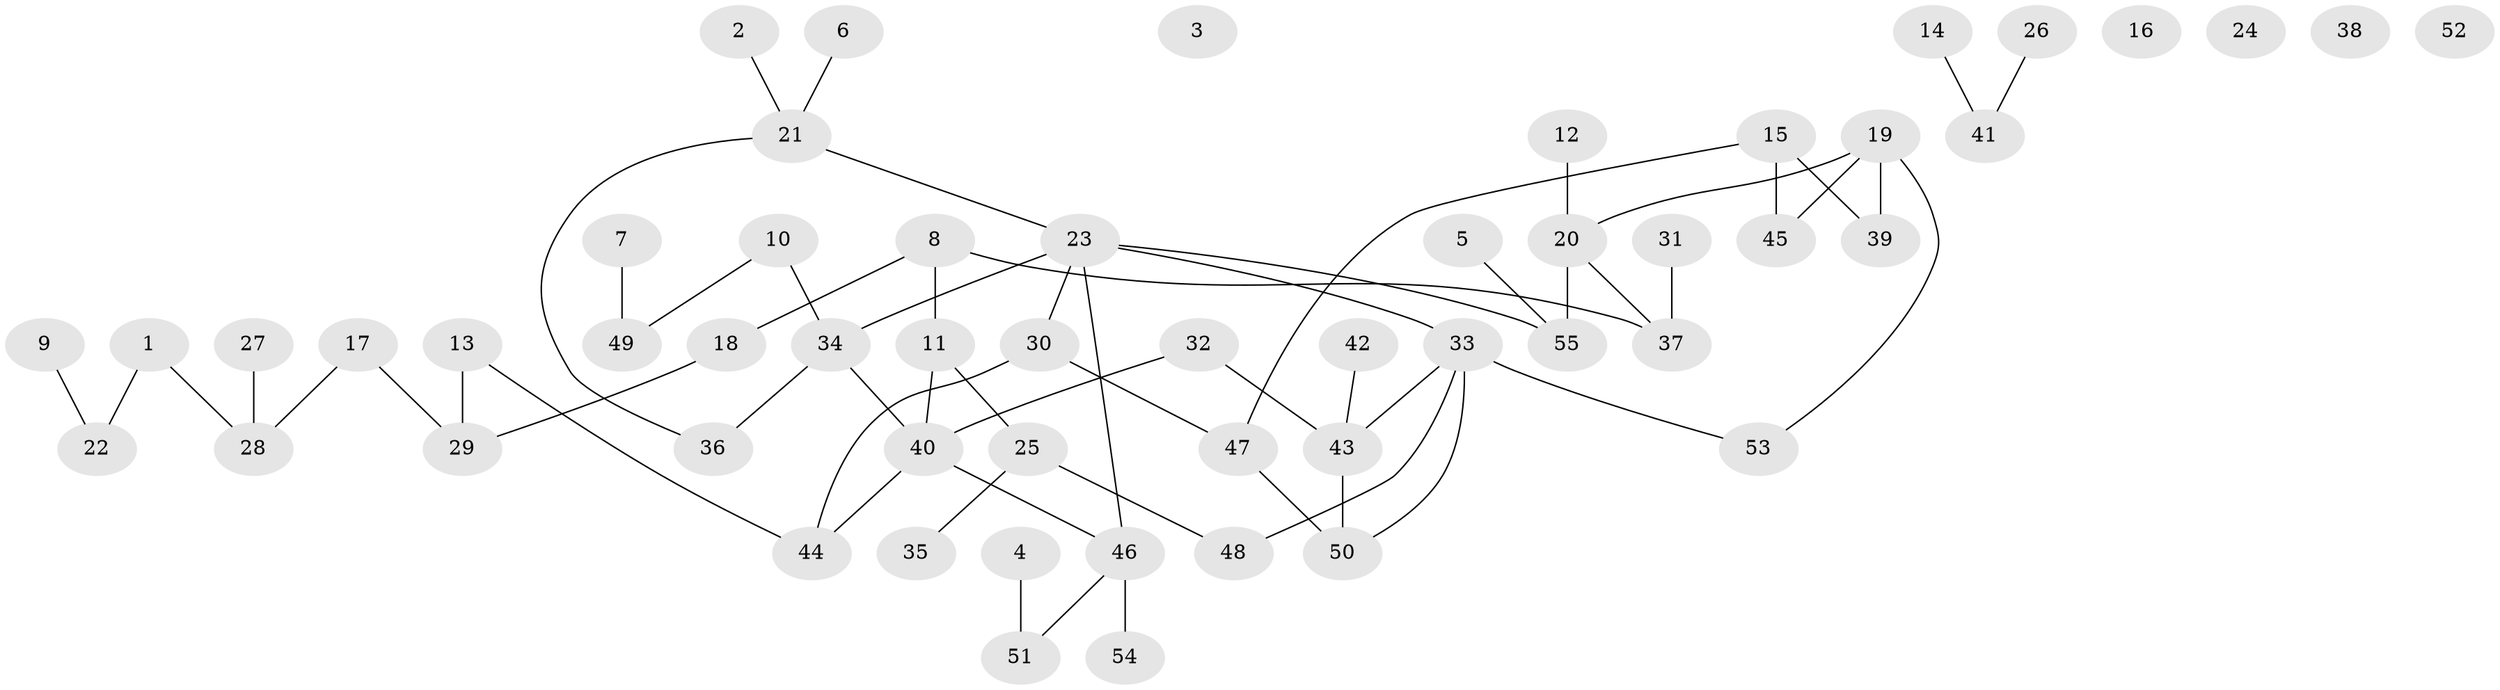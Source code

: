 // Generated by graph-tools (version 1.1) at 2025/25/03/09/25 03:25:18]
// undirected, 55 vertices, 60 edges
graph export_dot {
graph [start="1"]
  node [color=gray90,style=filled];
  1;
  2;
  3;
  4;
  5;
  6;
  7;
  8;
  9;
  10;
  11;
  12;
  13;
  14;
  15;
  16;
  17;
  18;
  19;
  20;
  21;
  22;
  23;
  24;
  25;
  26;
  27;
  28;
  29;
  30;
  31;
  32;
  33;
  34;
  35;
  36;
  37;
  38;
  39;
  40;
  41;
  42;
  43;
  44;
  45;
  46;
  47;
  48;
  49;
  50;
  51;
  52;
  53;
  54;
  55;
  1 -- 22;
  1 -- 28;
  2 -- 21;
  4 -- 51;
  5 -- 55;
  6 -- 21;
  7 -- 49;
  8 -- 11;
  8 -- 18;
  8 -- 37;
  9 -- 22;
  10 -- 34;
  10 -- 49;
  11 -- 25;
  11 -- 40;
  12 -- 20;
  13 -- 29;
  13 -- 44;
  14 -- 41;
  15 -- 39;
  15 -- 45;
  15 -- 47;
  17 -- 28;
  17 -- 29;
  18 -- 29;
  19 -- 20;
  19 -- 39;
  19 -- 45;
  19 -- 53;
  20 -- 37;
  20 -- 55;
  21 -- 23;
  21 -- 36;
  23 -- 30;
  23 -- 33;
  23 -- 34;
  23 -- 46;
  23 -- 55;
  25 -- 35;
  25 -- 48;
  26 -- 41;
  27 -- 28;
  30 -- 44;
  30 -- 47;
  31 -- 37;
  32 -- 40;
  32 -- 43;
  33 -- 43;
  33 -- 48;
  33 -- 50;
  33 -- 53;
  34 -- 36;
  34 -- 40;
  40 -- 44;
  40 -- 46;
  42 -- 43;
  43 -- 50;
  46 -- 51;
  46 -- 54;
  47 -- 50;
}
